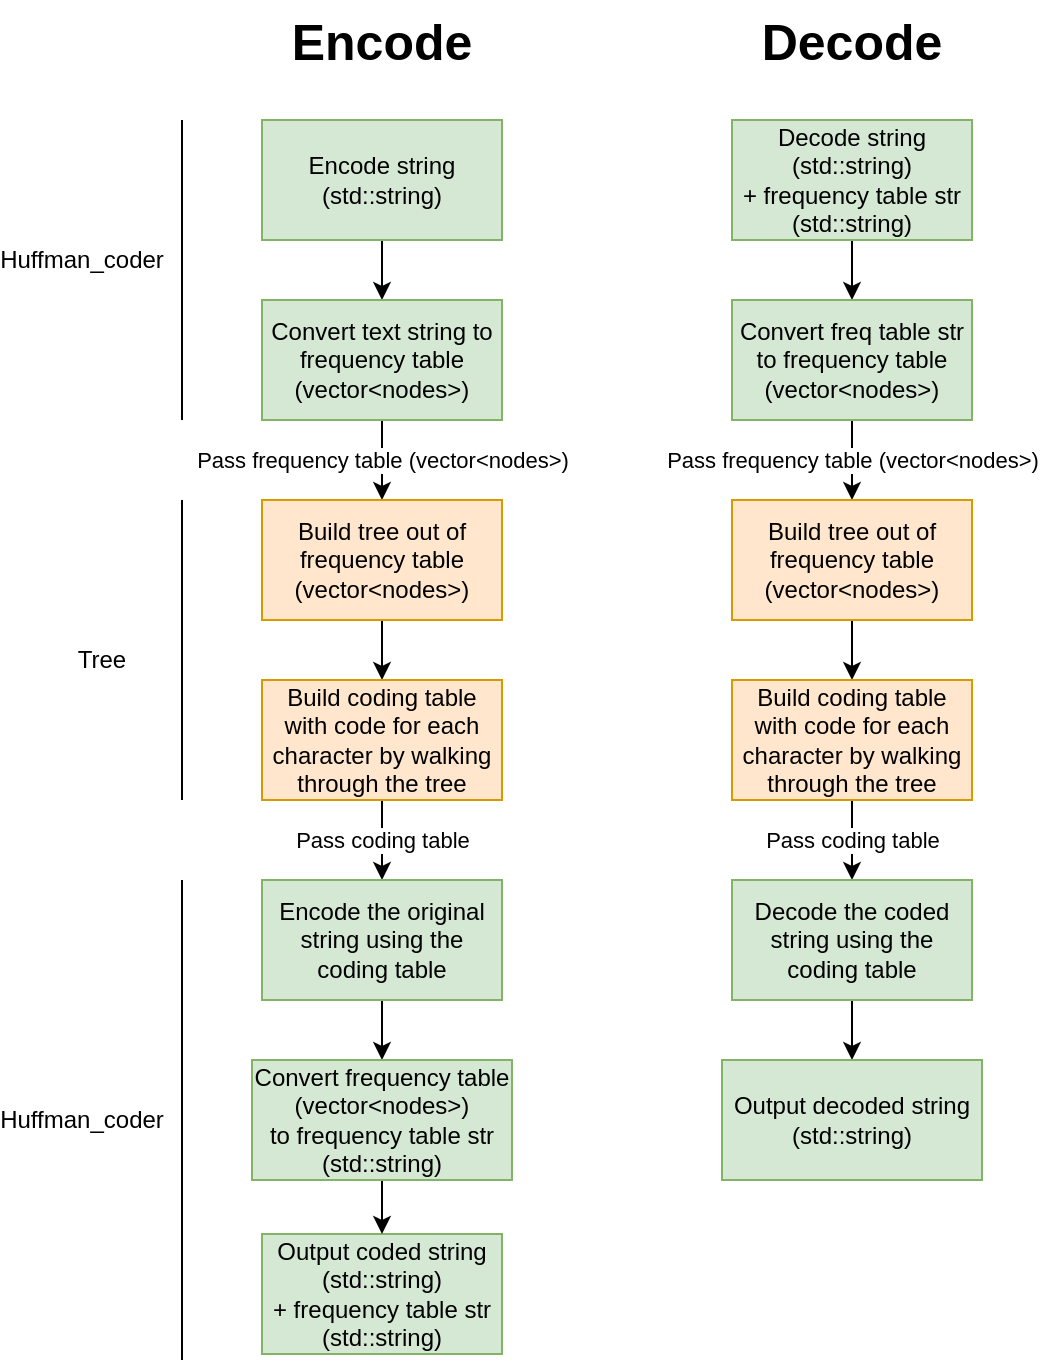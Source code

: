 <mxfile version="13.9.9" type="device"><diagram id="-QB8AHoAktaSA8Za1m6S" name="Page-1"><mxGraphModel dx="1086" dy="966" grid="1" gridSize="10" guides="1" tooltips="1" connect="1" arrows="1" fold="1" page="1" pageScale="1" pageWidth="2336" pageHeight="1654" math="0" shadow="0"><root><mxCell id="0"/><mxCell id="1" parent="0"/><mxCell id="OQTh2BvPFqlkMfqsbWlU-8" style="edgeStyle=orthogonalEdgeStyle;rounded=0;orthogonalLoop=1;jettySize=auto;html=1;exitX=0.5;exitY=1;exitDx=0;exitDy=0;entryX=0.5;entryY=0;entryDx=0;entryDy=0;" parent="1" source="OQTh2BvPFqlkMfqsbWlU-1" target="OQTh2BvPFqlkMfqsbWlU-2" edge="1"><mxGeometry relative="1" as="geometry"/></mxCell><mxCell id="OQTh2BvPFqlkMfqsbWlU-1" value="Encode string (std::string)" style="rounded=0;whiteSpace=wrap;html=1;fillColor=#d5e8d4;strokeColor=#82b366;" parent="1" vertex="1"><mxGeometry x="360" y="240" width="120" height="60" as="geometry"/></mxCell><mxCell id="OQTh2BvPFqlkMfqsbWlU-9" value="Pass frequency table (vector&amp;lt;nodes&amp;gt;)" style="edgeStyle=orthogonalEdgeStyle;rounded=0;orthogonalLoop=1;jettySize=auto;html=1;exitX=0.5;exitY=1;exitDx=0;exitDy=0;entryX=0.5;entryY=0;entryDx=0;entryDy=0;" parent="1" source="OQTh2BvPFqlkMfqsbWlU-2" target="OQTh2BvPFqlkMfqsbWlU-3" edge="1"><mxGeometry relative="1" as="geometry"/></mxCell><mxCell id="OQTh2BvPFqlkMfqsbWlU-2" value="Convert text string to frequency table (vector&amp;lt;nodes&amp;gt;)" style="rounded=0;whiteSpace=wrap;html=1;fillColor=#d5e8d4;strokeColor=#82b366;" parent="1" vertex="1"><mxGeometry x="360" y="330" width="120" height="60" as="geometry"/></mxCell><mxCell id="OQTh2BvPFqlkMfqsbWlU-10" style="edgeStyle=orthogonalEdgeStyle;rounded=0;orthogonalLoop=1;jettySize=auto;html=1;exitX=0.5;exitY=1;exitDx=0;exitDy=0;entryX=0.5;entryY=0;entryDx=0;entryDy=0;" parent="1" source="OQTh2BvPFqlkMfqsbWlU-3" target="OQTh2BvPFqlkMfqsbWlU-4" edge="1"><mxGeometry relative="1" as="geometry"/></mxCell><mxCell id="OQTh2BvPFqlkMfqsbWlU-3" value="Build tree out of frequency table (vector&amp;lt;nodes&amp;gt;)" style="rounded=0;whiteSpace=wrap;html=1;fillColor=#ffe6cc;strokeColor=#d79b00;" parent="1" vertex="1"><mxGeometry x="360" y="430" width="120" height="60" as="geometry"/></mxCell><mxCell id="OQTh2BvPFqlkMfqsbWlU-11" value="Pass coding table" style="edgeStyle=orthogonalEdgeStyle;rounded=0;orthogonalLoop=1;jettySize=auto;html=1;exitX=0.5;exitY=1;exitDx=0;exitDy=0;entryX=0.5;entryY=0;entryDx=0;entryDy=0;" parent="1" source="OQTh2BvPFqlkMfqsbWlU-4" target="OQTh2BvPFqlkMfqsbWlU-6" edge="1"><mxGeometry relative="1" as="geometry"/></mxCell><mxCell id="OQTh2BvPFqlkMfqsbWlU-4" value="Build coding table with code for each character by walking through the tree" style="rounded=0;whiteSpace=wrap;html=1;fillColor=#ffe6cc;strokeColor=#d79b00;" parent="1" vertex="1"><mxGeometry x="360" y="520" width="120" height="60" as="geometry"/></mxCell><mxCell id="OQTh2BvPFqlkMfqsbWlU-40" style="edgeStyle=orthogonalEdgeStyle;rounded=0;orthogonalLoop=1;jettySize=auto;html=1;exitX=0.5;exitY=1;exitDx=0;exitDy=0;entryX=0.5;entryY=0;entryDx=0;entryDy=0;" parent="1" source="OQTh2BvPFqlkMfqsbWlU-6" target="OQTh2BvPFqlkMfqsbWlU-39" edge="1"><mxGeometry relative="1" as="geometry"/></mxCell><mxCell id="OQTh2BvPFqlkMfqsbWlU-6" value="Encode the original string using the coding table" style="rounded=0;whiteSpace=wrap;html=1;fillColor=#d5e8d4;strokeColor=#82b366;" parent="1" vertex="1"><mxGeometry x="360" y="620" width="120" height="60" as="geometry"/></mxCell><mxCell id="OQTh2BvPFqlkMfqsbWlU-7" value="Output coded string (std::string)&lt;br&gt;+ frequency table str (std::string)" style="rounded=0;whiteSpace=wrap;html=1;fillColor=#d5e8d4;strokeColor=#82b366;" parent="1" vertex="1"><mxGeometry x="360" y="797" width="120" height="60" as="geometry"/></mxCell><mxCell id="OQTh2BvPFqlkMfqsbWlU-13" value="Tree" style="text;html=1;strokeColor=none;fillColor=none;align=center;verticalAlign=middle;whiteSpace=wrap;rounded=0;" parent="1" vertex="1"><mxGeometry x="260" y="500" width="40" height="20" as="geometry"/></mxCell><mxCell id="OQTh2BvPFqlkMfqsbWlU-14" value="Huffman_coder" style="text;html=1;strokeColor=none;fillColor=none;align=center;verticalAlign=middle;whiteSpace=wrap;rounded=0;" parent="1" vertex="1"><mxGeometry x="250" y="300" width="40" height="20" as="geometry"/></mxCell><mxCell id="OQTh2BvPFqlkMfqsbWlU-15" value="Huffman_coder" style="text;html=1;strokeColor=none;fillColor=none;align=center;verticalAlign=middle;whiteSpace=wrap;rounded=0;" parent="1" vertex="1"><mxGeometry x="250" y="730" width="40" height="20" as="geometry"/></mxCell><mxCell id="OQTh2BvPFqlkMfqsbWlU-16" value="" style="endArrow=none;html=1;" parent="1" edge="1"><mxGeometry width="50" height="50" relative="1" as="geometry"><mxPoint x="320" y="580" as="sourcePoint"/><mxPoint x="320" y="430" as="targetPoint"/></mxGeometry></mxCell><mxCell id="OQTh2BvPFqlkMfqsbWlU-17" value="" style="endArrow=none;html=1;" parent="1" edge="1"><mxGeometry width="50" height="50" relative="1" as="geometry"><mxPoint x="320" y="390" as="sourcePoint"/><mxPoint x="320" y="240" as="targetPoint"/></mxGeometry></mxCell><mxCell id="OQTh2BvPFqlkMfqsbWlU-18" value="" style="endArrow=none;html=1;" parent="1" edge="1"><mxGeometry width="50" height="50" relative="1" as="geometry"><mxPoint x="320" y="860" as="sourcePoint"/><mxPoint x="320" y="620" as="targetPoint"/></mxGeometry></mxCell><mxCell id="OQTh2BvPFqlkMfqsbWlU-38" style="edgeStyle=orthogonalEdgeStyle;rounded=0;orthogonalLoop=1;jettySize=auto;html=1;exitX=0.5;exitY=1;exitDx=0;exitDy=0;entryX=0.5;entryY=0;entryDx=0;entryDy=0;" parent="1" source="OQTh2BvPFqlkMfqsbWlU-20" target="OQTh2BvPFqlkMfqsbWlU-22" edge="1"><mxGeometry relative="1" as="geometry"/></mxCell><mxCell id="OQTh2BvPFqlkMfqsbWlU-20" value="Decode string&lt;br&gt;(std::string)&lt;br&gt;+ frequency table str (std::string)" style="rounded=0;whiteSpace=wrap;html=1;fillColor=#d5e8d4;strokeColor=#82b366;" parent="1" vertex="1"><mxGeometry x="595" y="240" width="120" height="60" as="geometry"/></mxCell><mxCell id="OQTh2BvPFqlkMfqsbWlU-25" value="Pass frequency table (vector&amp;lt;nodes&amp;gt;)" style="edgeStyle=orthogonalEdgeStyle;rounded=0;orthogonalLoop=1;jettySize=auto;html=1;exitX=0.5;exitY=1;exitDx=0;exitDy=0;entryX=0.5;entryY=0;entryDx=0;entryDy=0;" parent="1" source="OQTh2BvPFqlkMfqsbWlU-22" target="OQTh2BvPFqlkMfqsbWlU-24" edge="1"><mxGeometry relative="1" as="geometry"/></mxCell><mxCell id="OQTh2BvPFqlkMfqsbWlU-22" value="Convert freq table str to frequency table (vector&amp;lt;nodes&amp;gt;)" style="rounded=0;whiteSpace=wrap;html=1;fillColor=#d5e8d4;strokeColor=#82b366;" parent="1" vertex="1"><mxGeometry x="595" y="330" width="120" height="60" as="geometry"/></mxCell><mxCell id="OQTh2BvPFqlkMfqsbWlU-27" style="edgeStyle=orthogonalEdgeStyle;rounded=0;orthogonalLoop=1;jettySize=auto;html=1;exitX=0.5;exitY=1;exitDx=0;exitDy=0;entryX=0.5;entryY=0;entryDx=0;entryDy=0;" parent="1" source="OQTh2BvPFqlkMfqsbWlU-24" target="OQTh2BvPFqlkMfqsbWlU-26" edge="1"><mxGeometry relative="1" as="geometry"/></mxCell><mxCell id="OQTh2BvPFqlkMfqsbWlU-24" value="Build tree out of frequency table (vector&amp;lt;nodes&amp;gt;)" style="rounded=0;whiteSpace=wrap;html=1;fillColor=#ffe6cc;strokeColor=#d79b00;" parent="1" vertex="1"><mxGeometry x="595" y="430" width="120" height="60" as="geometry"/></mxCell><mxCell id="OQTh2BvPFqlkMfqsbWlU-31" value="Pass coding table" style="edgeStyle=orthogonalEdgeStyle;rounded=0;orthogonalLoop=1;jettySize=auto;html=1;exitX=0.5;exitY=1;exitDx=0;exitDy=0;entryX=0.5;entryY=0;entryDx=0;entryDy=0;" parent="1" source="OQTh2BvPFqlkMfqsbWlU-26" target="OQTh2BvPFqlkMfqsbWlU-28" edge="1"><mxGeometry relative="1" as="geometry"/></mxCell><mxCell id="OQTh2BvPFqlkMfqsbWlU-26" value="Build coding table with code for each character by walking through the tree" style="rounded=0;whiteSpace=wrap;html=1;fillColor=#ffe6cc;strokeColor=#d79b00;" parent="1" vertex="1"><mxGeometry x="595" y="520" width="120" height="60" as="geometry"/></mxCell><mxCell id="OQTh2BvPFqlkMfqsbWlU-30" style="edgeStyle=orthogonalEdgeStyle;rounded=0;orthogonalLoop=1;jettySize=auto;html=1;exitX=0.5;exitY=1;exitDx=0;exitDy=0;entryX=0.5;entryY=0;entryDx=0;entryDy=0;" parent="1" source="OQTh2BvPFqlkMfqsbWlU-28" target="OQTh2BvPFqlkMfqsbWlU-29" edge="1"><mxGeometry relative="1" as="geometry"/></mxCell><mxCell id="OQTh2BvPFqlkMfqsbWlU-28" value="Decode the coded string using the coding table" style="rounded=0;whiteSpace=wrap;html=1;fillColor=#d5e8d4;strokeColor=#82b366;" parent="1" vertex="1"><mxGeometry x="595" y="620" width="120" height="60" as="geometry"/></mxCell><mxCell id="OQTh2BvPFqlkMfqsbWlU-29" value="Output decoded string (std::string)" style="rounded=0;whiteSpace=wrap;html=1;fillColor=#d5e8d4;strokeColor=#82b366;" parent="1" vertex="1"><mxGeometry x="590" y="710" width="130" height="60" as="geometry"/></mxCell><mxCell id="OQTh2BvPFqlkMfqsbWlU-35" value="&lt;font style=&quot;font-size: 25px&quot;&gt;&lt;b&gt;Encode&lt;/b&gt;&lt;/font&gt;" style="text;html=1;strokeColor=none;fillColor=none;align=center;verticalAlign=middle;whiteSpace=wrap;rounded=0;" parent="1" vertex="1"><mxGeometry x="335" y="180" width="170" height="40" as="geometry"/></mxCell><mxCell id="OQTh2BvPFqlkMfqsbWlU-36" value="&lt;font style=&quot;font-size: 25px&quot;&gt;&lt;b&gt;Decode&lt;/b&gt;&lt;/font&gt;" style="text;html=1;strokeColor=none;fillColor=none;align=center;verticalAlign=middle;whiteSpace=wrap;rounded=0;" parent="1" vertex="1"><mxGeometry x="570" y="180" width="170" height="40" as="geometry"/></mxCell><mxCell id="OQTh2BvPFqlkMfqsbWlU-41" style="edgeStyle=orthogonalEdgeStyle;rounded=0;orthogonalLoop=1;jettySize=auto;html=1;exitX=0.5;exitY=1;exitDx=0;exitDy=0;entryX=0.5;entryY=0;entryDx=0;entryDy=0;" parent="1" source="OQTh2BvPFqlkMfqsbWlU-39" target="OQTh2BvPFqlkMfqsbWlU-7" edge="1"><mxGeometry relative="1" as="geometry"/></mxCell><mxCell id="OQTh2BvPFqlkMfqsbWlU-39" value="Convert frequency table &lt;br&gt;(vector&amp;lt;nodes&amp;gt;) &lt;br&gt;to frequency table str&lt;br&gt;(std::string)" style="rounded=0;whiteSpace=wrap;html=1;fillColor=#d5e8d4;strokeColor=#82b366;" parent="1" vertex="1"><mxGeometry x="355" y="710" width="130" height="60" as="geometry"/></mxCell></root></mxGraphModel></diagram></mxfile>